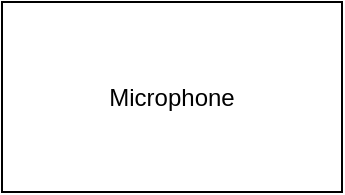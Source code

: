 <mxfile version="24.8.3">
  <diagram name="Page-1" id="g7vNFO8cfbG0ns-1M9yA">
    <mxGraphModel dx="1434" dy="756" grid="1" gridSize="10" guides="1" tooltips="1" connect="1" arrows="1" fold="1" page="1" pageScale="1" pageWidth="827" pageHeight="1169" math="0" shadow="0">
      <root>
        <mxCell id="0" />
        <mxCell id="1" parent="0" />
        <mxCell id="UttPb8Qvj2cfhJ-Lddco-1" value="Microphone" style="rounded=0;whiteSpace=wrap;html=1;" vertex="1" parent="1">
          <mxGeometry x="150" y="585" width="170" height="95" as="geometry" />
        </mxCell>
      </root>
    </mxGraphModel>
  </diagram>
</mxfile>
